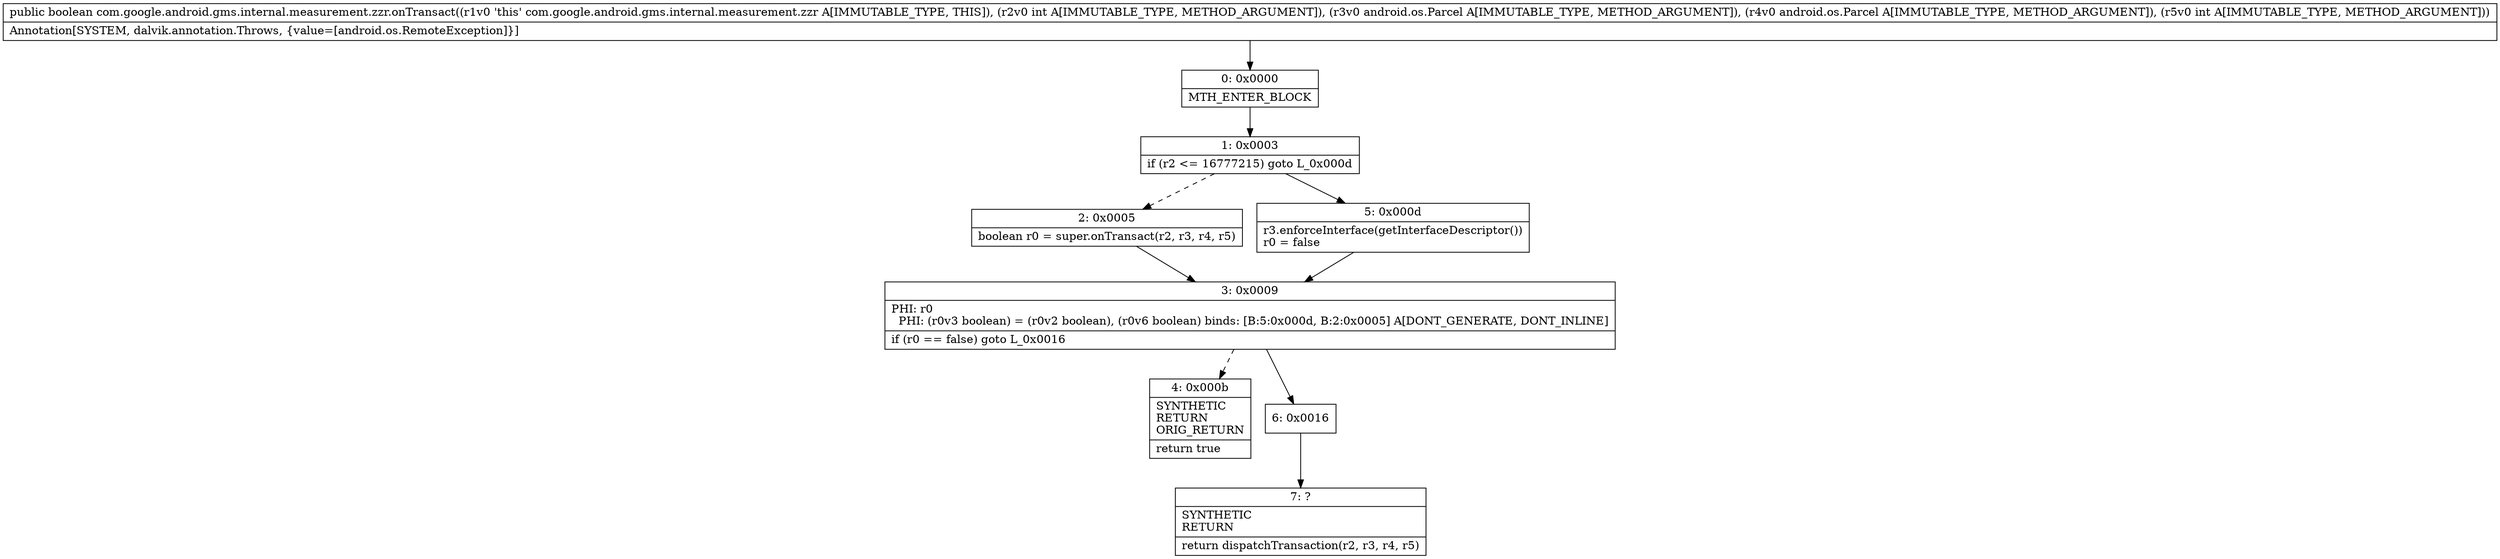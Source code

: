 digraph "CFG forcom.google.android.gms.internal.measurement.zzr.onTransact(ILandroid\/os\/Parcel;Landroid\/os\/Parcel;I)Z" {
Node_0 [shape=record,label="{0\:\ 0x0000|MTH_ENTER_BLOCK\l}"];
Node_1 [shape=record,label="{1\:\ 0x0003|if (r2 \<= 16777215) goto L_0x000d\l}"];
Node_2 [shape=record,label="{2\:\ 0x0005|boolean r0 = super.onTransact(r2, r3, r4, r5)\l}"];
Node_3 [shape=record,label="{3\:\ 0x0009|PHI: r0 \l  PHI: (r0v3 boolean) = (r0v2 boolean), (r0v6 boolean) binds: [B:5:0x000d, B:2:0x0005] A[DONT_GENERATE, DONT_INLINE]\l|if (r0 == false) goto L_0x0016\l}"];
Node_4 [shape=record,label="{4\:\ 0x000b|SYNTHETIC\lRETURN\lORIG_RETURN\l|return true\l}"];
Node_5 [shape=record,label="{5\:\ 0x000d|r3.enforceInterface(getInterfaceDescriptor())\lr0 = false\l}"];
Node_6 [shape=record,label="{6\:\ 0x0016}"];
Node_7 [shape=record,label="{7\:\ ?|SYNTHETIC\lRETURN\l|return dispatchTransaction(r2, r3, r4, r5)\l}"];
MethodNode[shape=record,label="{public boolean com.google.android.gms.internal.measurement.zzr.onTransact((r1v0 'this' com.google.android.gms.internal.measurement.zzr A[IMMUTABLE_TYPE, THIS]), (r2v0 int A[IMMUTABLE_TYPE, METHOD_ARGUMENT]), (r3v0 android.os.Parcel A[IMMUTABLE_TYPE, METHOD_ARGUMENT]), (r4v0 android.os.Parcel A[IMMUTABLE_TYPE, METHOD_ARGUMENT]), (r5v0 int A[IMMUTABLE_TYPE, METHOD_ARGUMENT]))  | Annotation[SYSTEM, dalvik.annotation.Throws, \{value=[android.os.RemoteException]\}]\l}"];
MethodNode -> Node_0;
Node_0 -> Node_1;
Node_1 -> Node_2[style=dashed];
Node_1 -> Node_5;
Node_2 -> Node_3;
Node_3 -> Node_4[style=dashed];
Node_3 -> Node_6;
Node_5 -> Node_3;
Node_6 -> Node_7;
}

